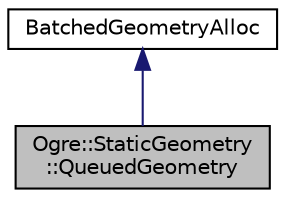 digraph "Ogre::StaticGeometry::QueuedGeometry"
{
  bgcolor="transparent";
  edge [fontname="Helvetica",fontsize="10",labelfontname="Helvetica",labelfontsize="10"];
  node [fontname="Helvetica",fontsize="10",shape=record];
  Node0 [label="Ogre::StaticGeometry\l::QueuedGeometry",height=0.2,width=0.4,color="black", fillcolor="grey75", style="filled", fontcolor="black"];
  Node1 -> Node0 [dir="back",color="midnightblue",fontsize="10",style="solid",fontname="Helvetica"];
  Node1 [label="BatchedGeometryAlloc",height=0.2,width=0.4,color="black",URL="$class_ogre_1_1_allocated_object.html"];
}
